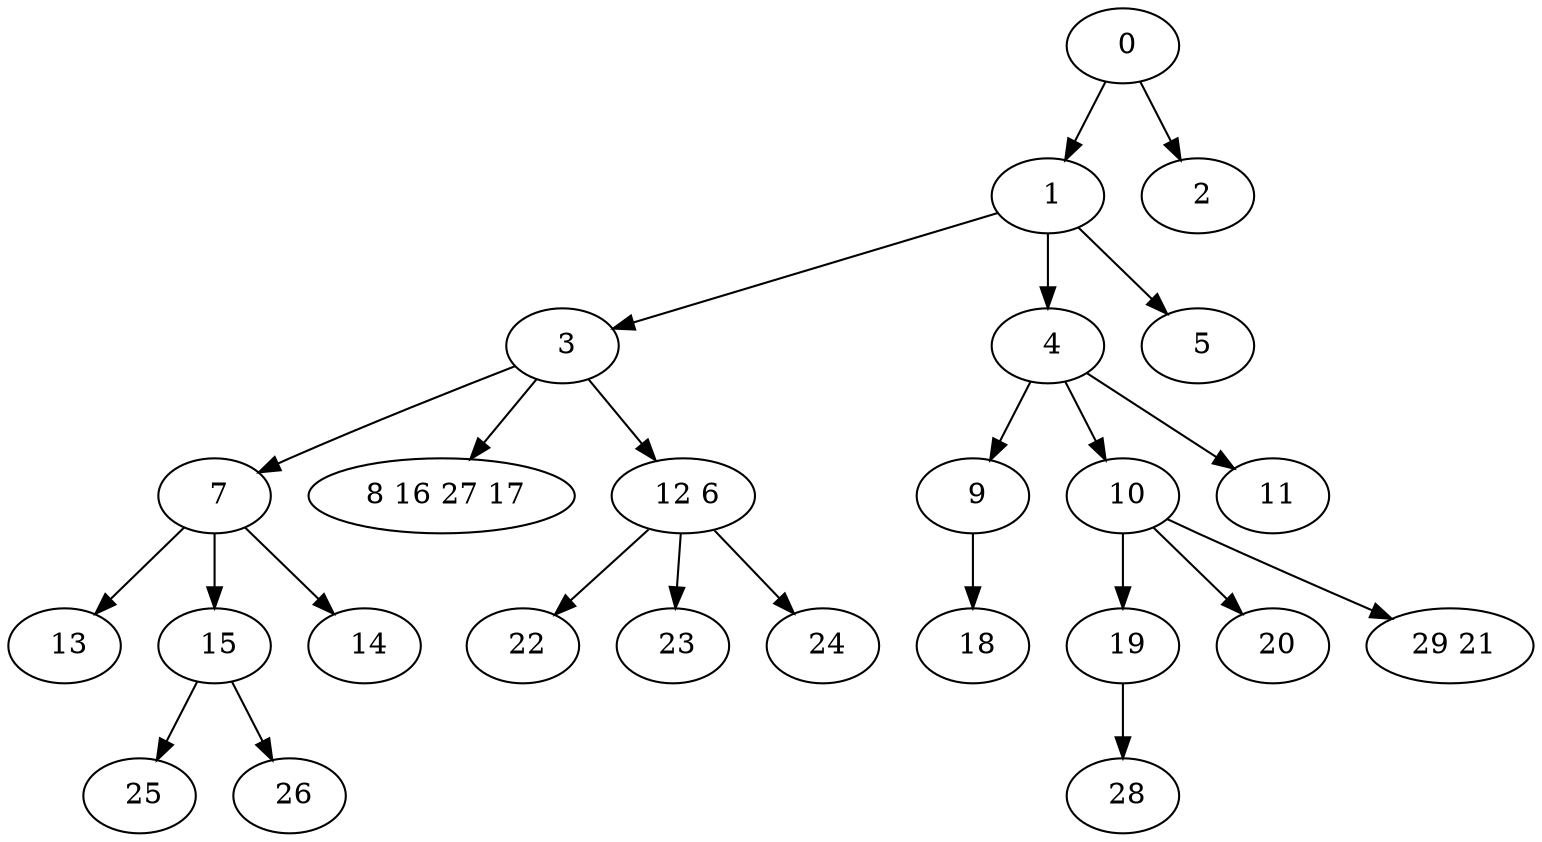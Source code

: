 digraph mytree {
" 0" -> " 1";
" 0" -> " 2";
" 1" -> " 3";
" 1" -> " 4";
" 1" -> " 5";
" 2";
" 3" -> " 7";
" 3" -> " 8 16 27 17";
" 3" -> " 12 6";
" 4" -> " 9";
" 4" -> " 10";
" 4" -> " 11";
" 5";
" 7" -> " 13";
" 7" -> " 15";
" 7" -> " 14";
" 8 16 27 17";
" 12 6" -> " 22";
" 12 6" -> " 23";
" 12 6" -> " 24";
" 9" -> " 18";
" 10" -> " 19";
" 10" -> " 20";
" 10" -> " 29 21";
" 11";
" 13";
" 15" -> " 25";
" 15" -> " 26";
" 18";
" 19" -> " 28";
" 20";
" 29 21";
" 25";
" 26";
" 28";
" 14";
" 22";
" 23";
" 24";
}
